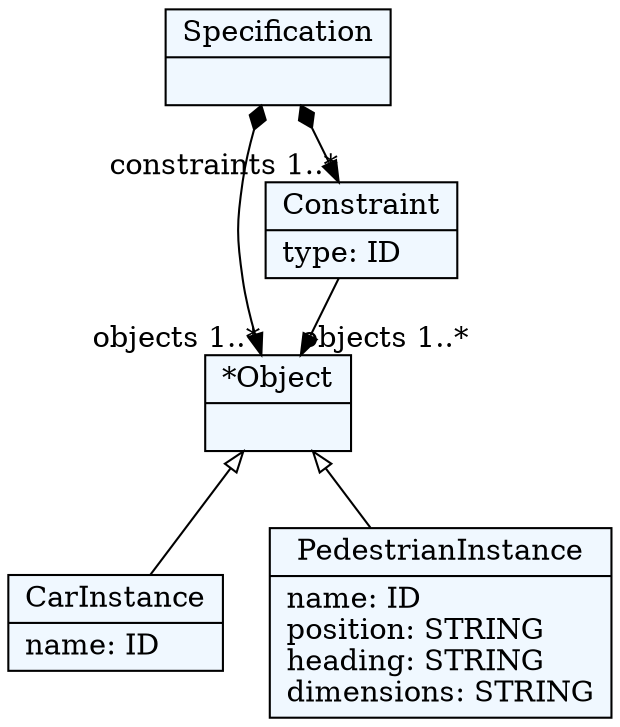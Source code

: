 
    digraph textX {
    fontname = "Bitstream Vera Sans"
    fontsize = 8
    node[
        shape=record,
        style=filled,
        fillcolor=aliceblue
    ]
    nodesep = 0.3
    edge[dir=black,arrowtail=empty]


140550161503824[ label="{Specification|}"]

140550161500400[ label="{*Object|}"]

140550161490784[ label="{CarInstance|name: ID\l}"]

140550161600480[ label="{PedestrianInstance|name: ID\lposition: STRING\lheading: STRING\ldimensions: STRING\l}"]

140550161602368[ label="{Constraint|type: ID\l}"]



140550161503824 -> 140550161500400[arrowtail=diamond, dir=both, headlabel="objects 1..*"]
140550161503824 -> 140550161602368[arrowtail=diamond, dir=both, headlabel="constraints 1..*"]
140550161500400 -> 140550161490784 [dir=back]
140550161500400 -> 140550161600480 [dir=back]
140550161602368 -> 140550161500400[headlabel="objects 1..*"]

}
